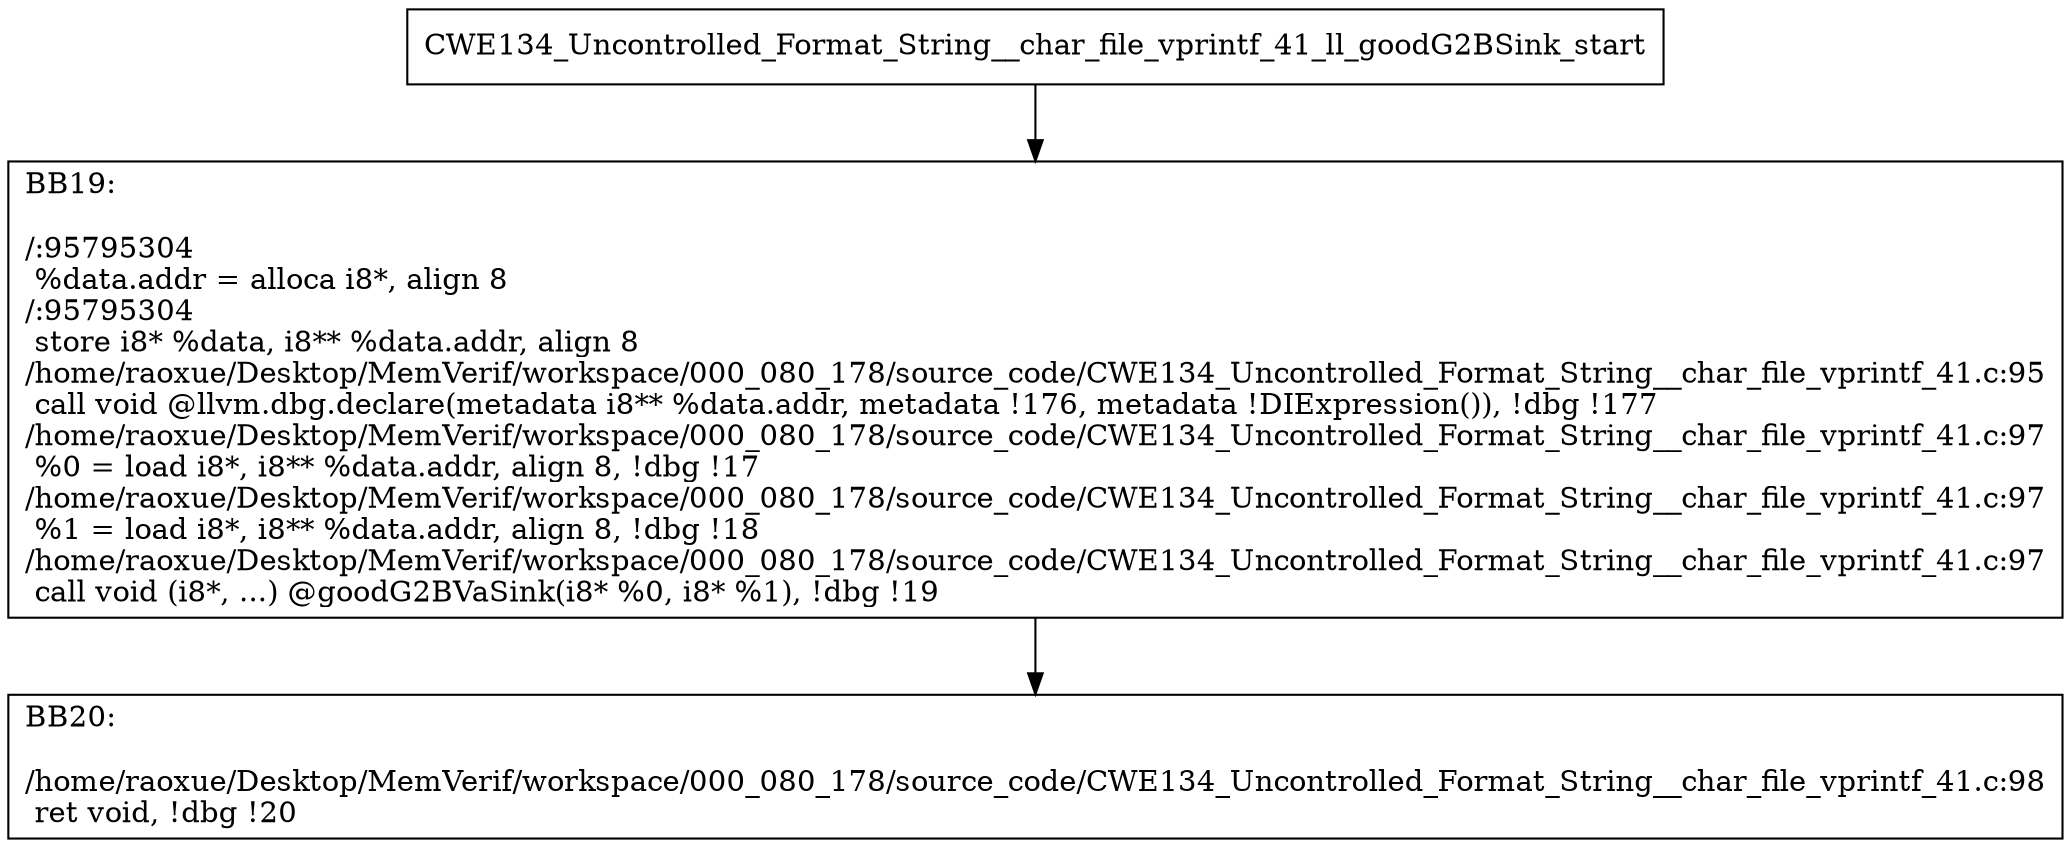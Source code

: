 digraph "CFG for'CWE134_Uncontrolled_Format_String__char_file_vprintf_41_ll_goodG2BSink' function" {
	BBCWE134_Uncontrolled_Format_String__char_file_vprintf_41_ll_goodG2BSink_start[shape=record,label="{CWE134_Uncontrolled_Format_String__char_file_vprintf_41_ll_goodG2BSink_start}"];
	BBCWE134_Uncontrolled_Format_String__char_file_vprintf_41_ll_goodG2BSink_start-> CWE134_Uncontrolled_Format_String__char_file_vprintf_41_ll_goodG2BSinkBB19;
	CWE134_Uncontrolled_Format_String__char_file_vprintf_41_ll_goodG2BSinkBB19 [shape=record, label="{BB19:\l\l/:95795304\l
  %data.addr = alloca i8*, align 8\l
/:95795304\l
  store i8* %data, i8** %data.addr, align 8\l
/home/raoxue/Desktop/MemVerif/workspace/000_080_178/source_code/CWE134_Uncontrolled_Format_String__char_file_vprintf_41.c:95\l
  call void @llvm.dbg.declare(metadata i8** %data.addr, metadata !176, metadata !DIExpression()), !dbg !177\l
/home/raoxue/Desktop/MemVerif/workspace/000_080_178/source_code/CWE134_Uncontrolled_Format_String__char_file_vprintf_41.c:97\l
  %0 = load i8*, i8** %data.addr, align 8, !dbg !17\l
/home/raoxue/Desktop/MemVerif/workspace/000_080_178/source_code/CWE134_Uncontrolled_Format_String__char_file_vprintf_41.c:97\l
  %1 = load i8*, i8** %data.addr, align 8, !dbg !18\l
/home/raoxue/Desktop/MemVerif/workspace/000_080_178/source_code/CWE134_Uncontrolled_Format_String__char_file_vprintf_41.c:97\l
  call void (i8*, ...) @goodG2BVaSink(i8* %0, i8* %1), !dbg !19\l
}"];
	CWE134_Uncontrolled_Format_String__char_file_vprintf_41_ll_goodG2BSinkBB19-> CWE134_Uncontrolled_Format_String__char_file_vprintf_41_ll_goodG2BSinkBB20;
	CWE134_Uncontrolled_Format_String__char_file_vprintf_41_ll_goodG2BSinkBB20 [shape=record, label="{BB20:\l\l/home/raoxue/Desktop/MemVerif/workspace/000_080_178/source_code/CWE134_Uncontrolled_Format_String__char_file_vprintf_41.c:98\l
  ret void, !dbg !20\l
}"];
}
